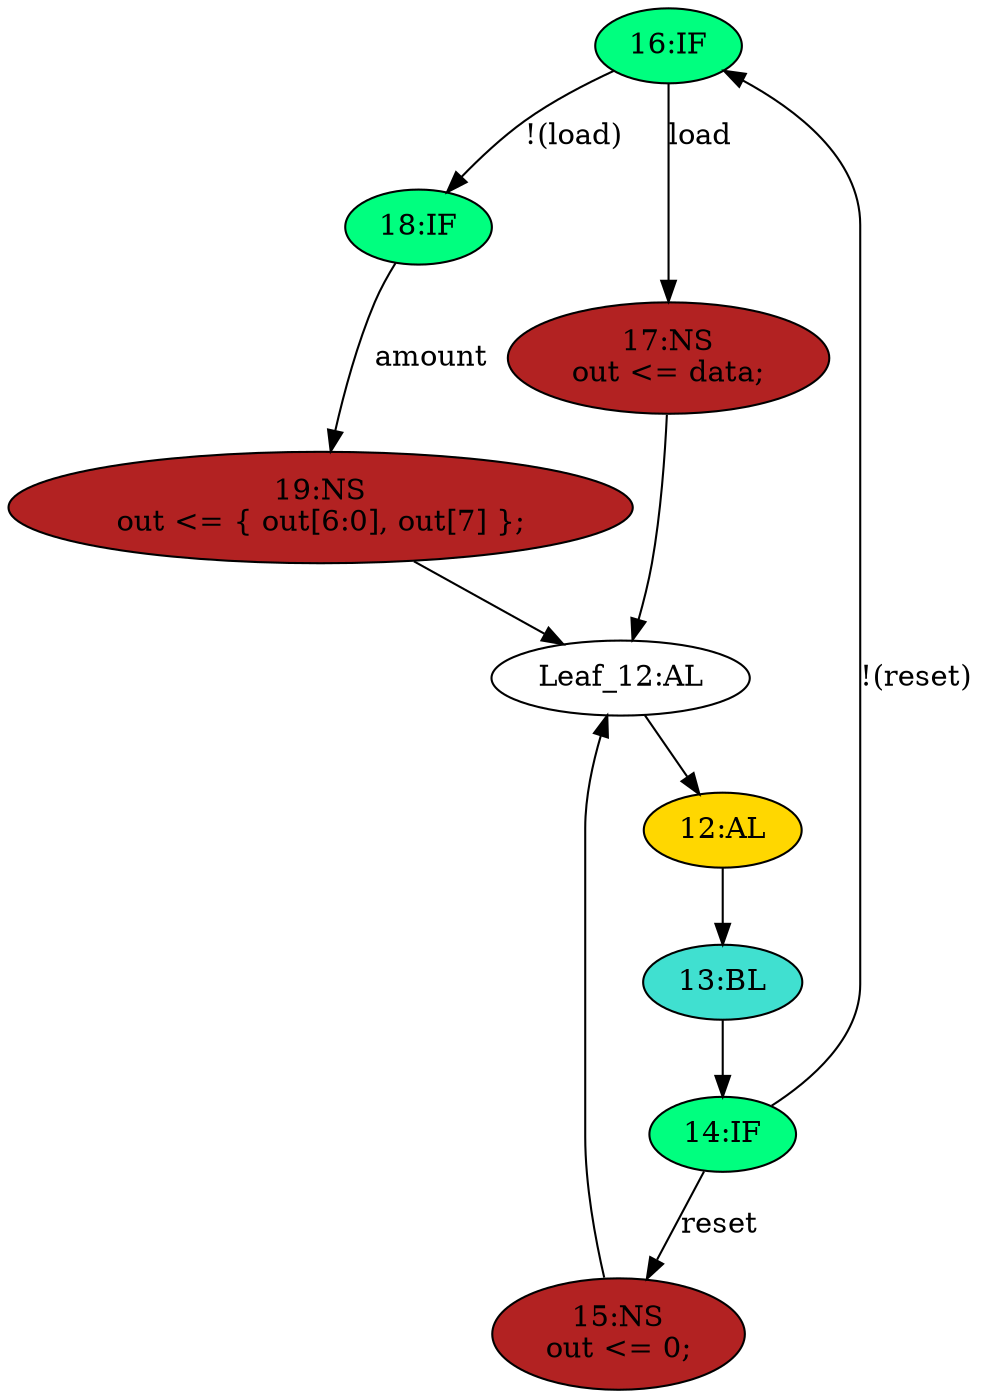 strict digraph "compose( ,  )" {
	node [label="\N"];
	"16:IF"	[ast="<pyverilog.vparser.ast.IfStatement object at 0x7fb921b32650>",
		fillcolor=springgreen,
		label="16:IF",
		statements="[]",
		style=filled,
		typ=IfStatement];
	"18:IF"	[ast="<pyverilog.vparser.ast.IfStatement object at 0x7fb921b3dc50>",
		fillcolor=springgreen,
		label="18:IF",
		statements="[]",
		style=filled,
		typ=IfStatement];
	"16:IF" -> "18:IF"	[cond="['load']",
		label="!(load)",
		lineno=16];
	"17:NS"	[ast="<pyverilog.vparser.ast.NonblockingSubstitution object at 0x7fb921b32250>",
		fillcolor=firebrick,
		label="17:NS
out <= data;",
		statements="[<pyverilog.vparser.ast.NonblockingSubstitution object at 0x7fb921b32250>]",
		style=filled,
		typ=NonblockingSubstitution];
	"16:IF" -> "17:NS"	[cond="['load']",
		label=load,
		lineno=16];
	"19:NS"	[ast="<pyverilog.vparser.ast.NonblockingSubstitution object at 0x7fb921b27350>",
		fillcolor=firebrick,
		label="19:NS
out <= { out[6:0], out[7] };",
		statements="[<pyverilog.vparser.ast.NonblockingSubstitution object at 0x7fb921b27350>]",
		style=filled,
		typ=NonblockingSubstitution];
	"18:IF" -> "19:NS"	[cond="['amount']",
		label=amount,
		lineno=18];
	"13:BL"	[ast="<pyverilog.vparser.ast.Block object at 0x7fb921b24610>",
		fillcolor=turquoise,
		label="13:BL",
		statements="[]",
		style=filled,
		typ=Block];
	"14:IF"	[ast="<pyverilog.vparser.ast.IfStatement object at 0x7fb921acee90>",
		fillcolor=springgreen,
		label="14:IF",
		statements="[]",
		style=filled,
		typ=IfStatement];
	"13:BL" -> "14:IF"	[cond="[]",
		lineno=None];
	"14:IF" -> "16:IF"	[cond="['reset']",
		label="!(reset)",
		lineno=14];
	"15:NS"	[ast="<pyverilog.vparser.ast.NonblockingSubstitution object at 0x7fb921ace290>",
		fillcolor=firebrick,
		label="15:NS
out <= 0;",
		statements="[<pyverilog.vparser.ast.NonblockingSubstitution object at 0x7fb921ace290>]",
		style=filled,
		typ=NonblockingSubstitution];
	"14:IF" -> "15:NS"	[cond="['reset']",
		label=reset,
		lineno=14];
	"Leaf_12:AL"	[def_var="['out']",
		label="Leaf_12:AL"];
	"19:NS" -> "Leaf_12:AL"	[cond="[]",
		lineno=None];
	"17:NS" -> "Leaf_12:AL"	[cond="[]",
		lineno=None];
	"15:NS" -> "Leaf_12:AL"	[cond="[]",
		lineno=None];
	"12:AL"	[ast="<pyverilog.vparser.ast.Always object at 0x7fb921b244d0>",
		clk_sens=True,
		fillcolor=gold,
		label="12:AL",
		sens="['clk']",
		statements="[]",
		style=filled,
		typ=Always,
		use_var="['reset', 'load', 'amount', 'data', 'out']"];
	"12:AL" -> "13:BL"	[cond="[]",
		lineno=None];
	"Leaf_12:AL" -> "12:AL";
}
